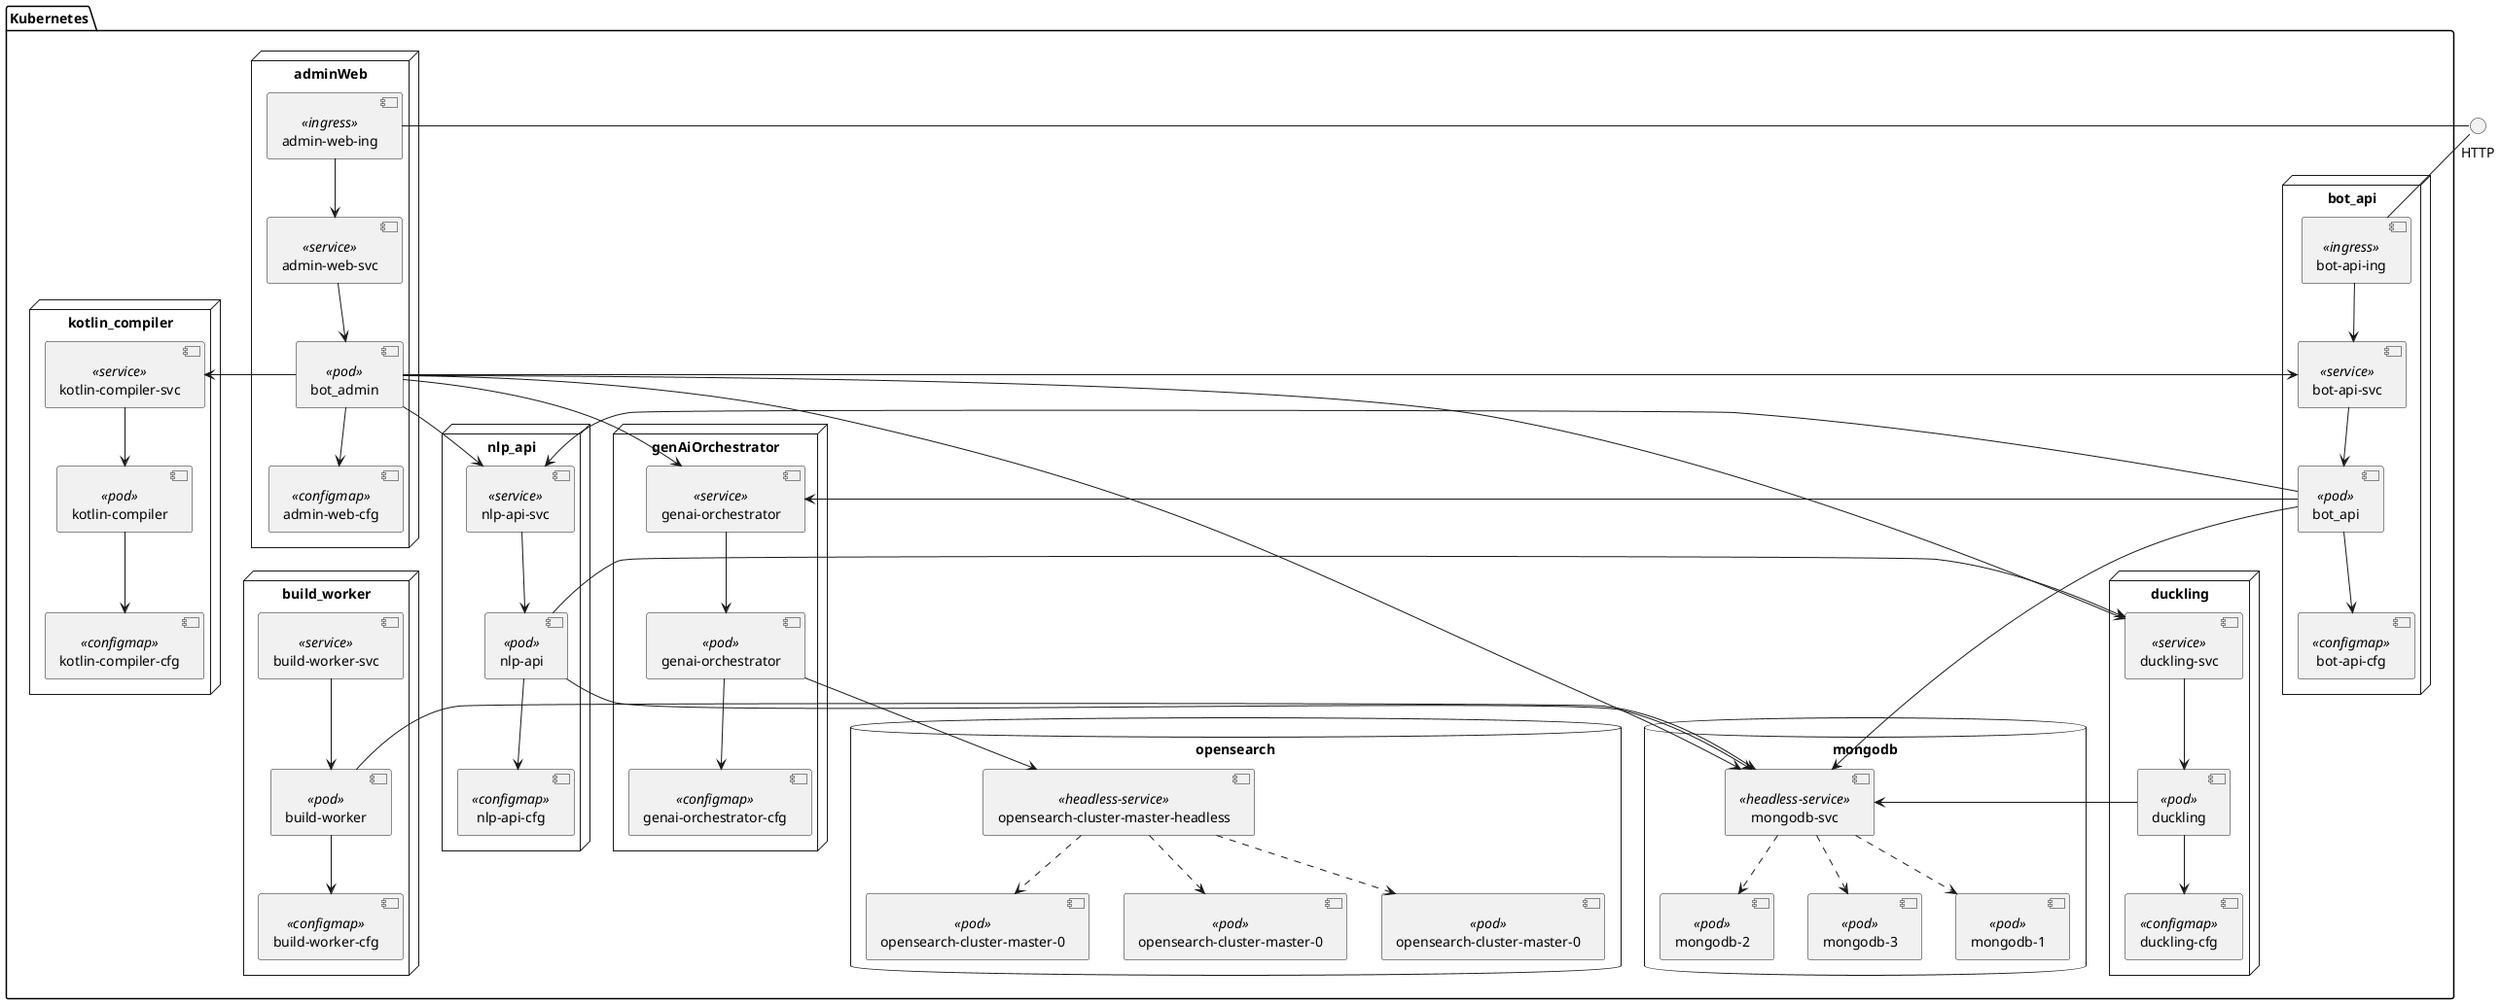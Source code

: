 @startuml

package "Kubernetes" {

node "adminWeb" {

Component "bot_admin" <<pod>> as BAPOD
Component "admin-web-svc" <<service>> as BASVC
Component "admin-web-ing" <<ingress>> as BAING
Component "admin-web-cfg" <<configmap>> as BACFM

BASVC --> BAPOD
BAPOD --> BACFM
BAING --> BASVC

}

node "bot_api" {

Component "bot_api" <<pod>> as BAPIPOD
Component "bot-api-svc" <<service>> as BAPISVC
Component "bot-api-ing" <<ingress>> as BAPIING
Component "bot-api-cfg" <<configmap>> as BAPICFM

BAPISVC --> BAPIPOD
BAPIPOD --> BAPICFM
BAPIING --> BAPISVC

}

node "build_worker" {

Component "build-worker" <<pod>> as BWPOD
Component "build-worker-svc" <<service>> as BWSVC
Component "build-worker-cfg" <<configmap>> as BWCFM

BWPOD --> BWCFM
BWSVC --> BWPOD

}

node "duckling" {

Component "duckling" <<pod>> as DPOD
Component "duckling-svc" <<service>> as DSVC
Component "duckling-cfg" <<configmap>> as DCFM

DPOD --> DCFM
DSVC-->DPOD

}

node "kotlin_compiler" {

Component "kotlin-compiler" <<pod>> as KCPOD
Component "kotlin-compiler-svc" <<service>> as KCSVC
Component "kotlin-compiler-cfg" <<configmap>> as KCCFM

KCPOD --> KCCFM
KCSVC --> KCPOD

}

node "nlp_api" {

Component "nlp-api" <<pod>> as NLPPOD
Component "nlp-api-svc" <<service>> as NLPSVC
Component "nlp-api-cfg" <<configmap>> as NLPCFM

NLPPOD --> NLPCFM
NLPSVC --> NLPPOD

}


node "genAiOrchestrator" {
Component "genai-orchestrator" <<pod>> as GAIPOD
Component "genai-orchestrator" <<service>> as GAISVC
Component "genai-orchestrator-cfg" <<configmap>> as GAICFM

GAIPOD --> GAICFM
GAISVC --> GAIPOD


}

database "opensearch" {

Component "opensearch-cluster-master-0" <<pod>> as OPENS1POD
Component "opensearch-cluster-master-0" <<pod>> as OPENS2POD
Component "opensearch-cluster-master-0" <<pod>> as OPENS3POD
Component "opensearch-cluster-master-headless"  <<headless-service>> as OPENSSVC

OPENSSVC ..> OPENS1POD
OPENSSVC ..> OPENS2POD
OPENSSVC ..> OPENS3POD


}

database "mongodb" {

Component "mongodb-1" <<pod>> as NONG1POD
Component "mongodb-2" <<pod>> as NONG2POD
Component "mongodb-3" <<pod>> as NONG3POD
Component "mongodb-svc"  <<headless-service>> as NONGSVC

NONGSVC ..> NONG1POD
NONGSVC ..> NONG2POD
NONGSVC ..> NONG3POD
}

BAPOD -> NONGSVC
BAPOD -> BAPISVC
BAPOD -> DSVC
BAPOD -> NLPSVC
BAPOD -> KCSVC

BAPIPOD -> NONGSVC
BAPIPOD -> NLPSVC

BWPOD -> NONGSVC

DPOD -> NONGSVC

NLPPOD -> NONGSVC
NLPPOD -> DSVC

GAIPOD --> OPENSSVC
BAPOD -> GAISVC
BAPIPOD -> GAISVC

}

HTTP - BAING
HTTP - BAPIING


@enduml